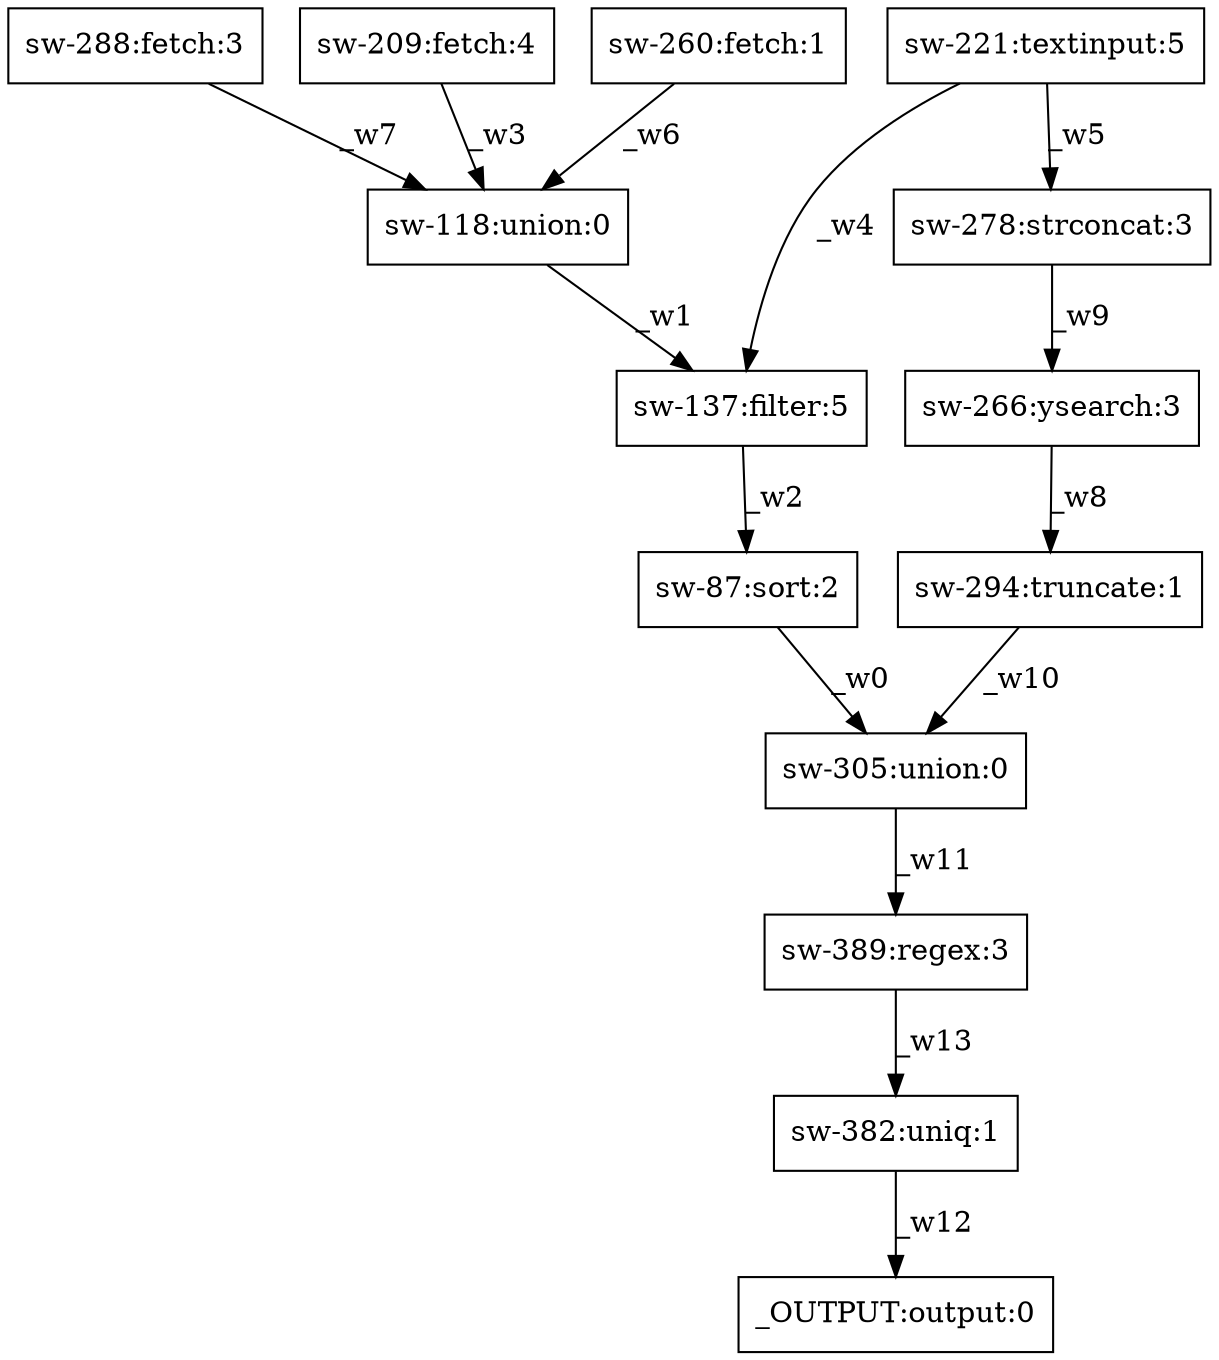 digraph test1 { node [shape=box] "sw-294" [label="sw-294:truncate:1"];"sw-137" [label="sw-137:filter:5"];"_OUTPUT" [label="_OUTPUT:output:0"];"sw-389" [label="sw-389:regex:3"];"sw-266" [label="sw-266:ysearch:3"];"sw-278" [label="sw-278:strconcat:3"];"sw-382" [label="sw-382:uniq:1"];"sw-87" [label="sw-87:sort:2"];"sw-305" [label="sw-305:union:0"];"sw-288" [label="sw-288:fetch:3"];"sw-209" [label="sw-209:fetch:4"];"sw-260" [label="sw-260:fetch:1"];"sw-118" [label="sw-118:union:0"];"sw-221" [label="sw-221:textinput:5"];"sw-87" -> "sw-305" [label="_w0"];"sw-118" -> "sw-137" [label="_w1"];"sw-137" -> "sw-87" [label="_w2"];"sw-209" -> "sw-118" [label="_w3"];"sw-221" -> "sw-137" [label="_w4"];"sw-221" -> "sw-278" [label="_w5"];"sw-260" -> "sw-118" [label="_w6"];"sw-288" -> "sw-118" [label="_w7"];"sw-266" -> "sw-294" [label="_w8"];"sw-278" -> "sw-266" [label="_w9"];"sw-294" -> "sw-305" [label="_w10"];"sw-305" -> "sw-389" [label="_w11"];"sw-382" -> "_OUTPUT" [label="_w12"];"sw-389" -> "sw-382" [label="_w13"];}